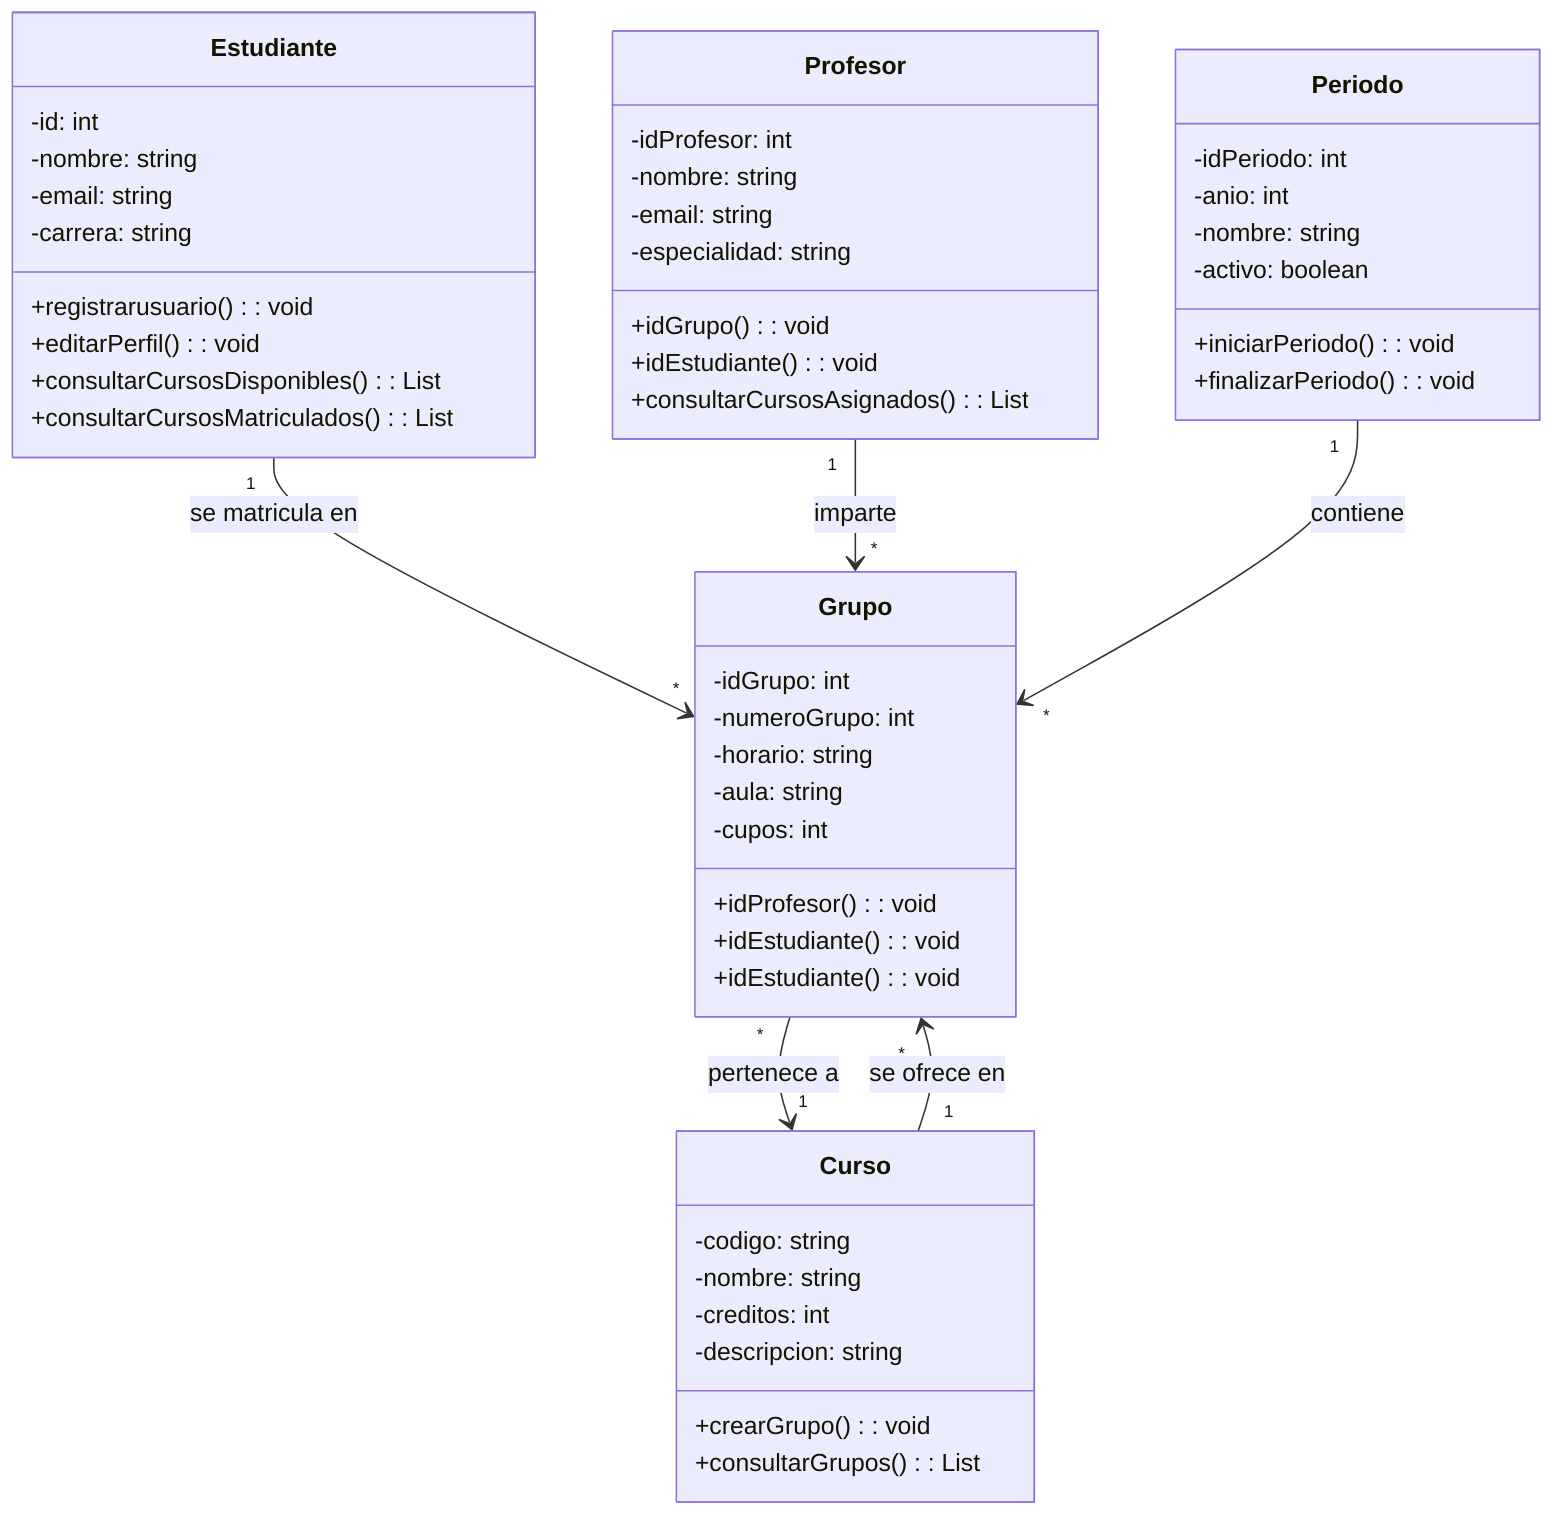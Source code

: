 classDiagram
    class Estudiante {
        -id: int
        -nombre: string
        -email: string
        -carrera: string
        +registrarusuario(): void
        +editarPerfil(): void
        +consultarCursosDisponibles(): List<Curso>
        +consultarCursosMatriculados(): List<Grupo>
    }

    class Profesor {
        -idProfesor: int
        -nombre: string
        -email: string
        -especialidad: string
        +idGrupo(): void
        +idEstudiante(): void
        +consultarCursosAsignados(): List<Curso>
    }

    class Curso {
        -codigo: string
        -nombre: string
        -creditos: int
        -descripcion: string
        +crearGrupo(): void
        +consultarGrupos(): List<Grupo>
    }

    class Grupo {
        -idGrupo: int
        -numeroGrupo: int
        -horario: string
        -aula: string
        -cupos: int
        +idProfesor(): void
        +idEstudiante(): void
        +idEstudiante(): void
    }

    class Periodo {
        -idPeriodo: int
        -anio: int
        -nombre: string
        -activo: boolean
        +iniciarPeriodo(): void
        +finalizarPeriodo(): void
    }

    Estudiante "1" --> "*" Grupo : se matricula en
    Grupo "*" --> "1" Curso : pertenece a
    Profesor "1" --> "*" Grupo : imparte
    Periodo "1" --> "*" Grupo : contiene
    Curso "1" --> "*" Grupo : se ofrece en